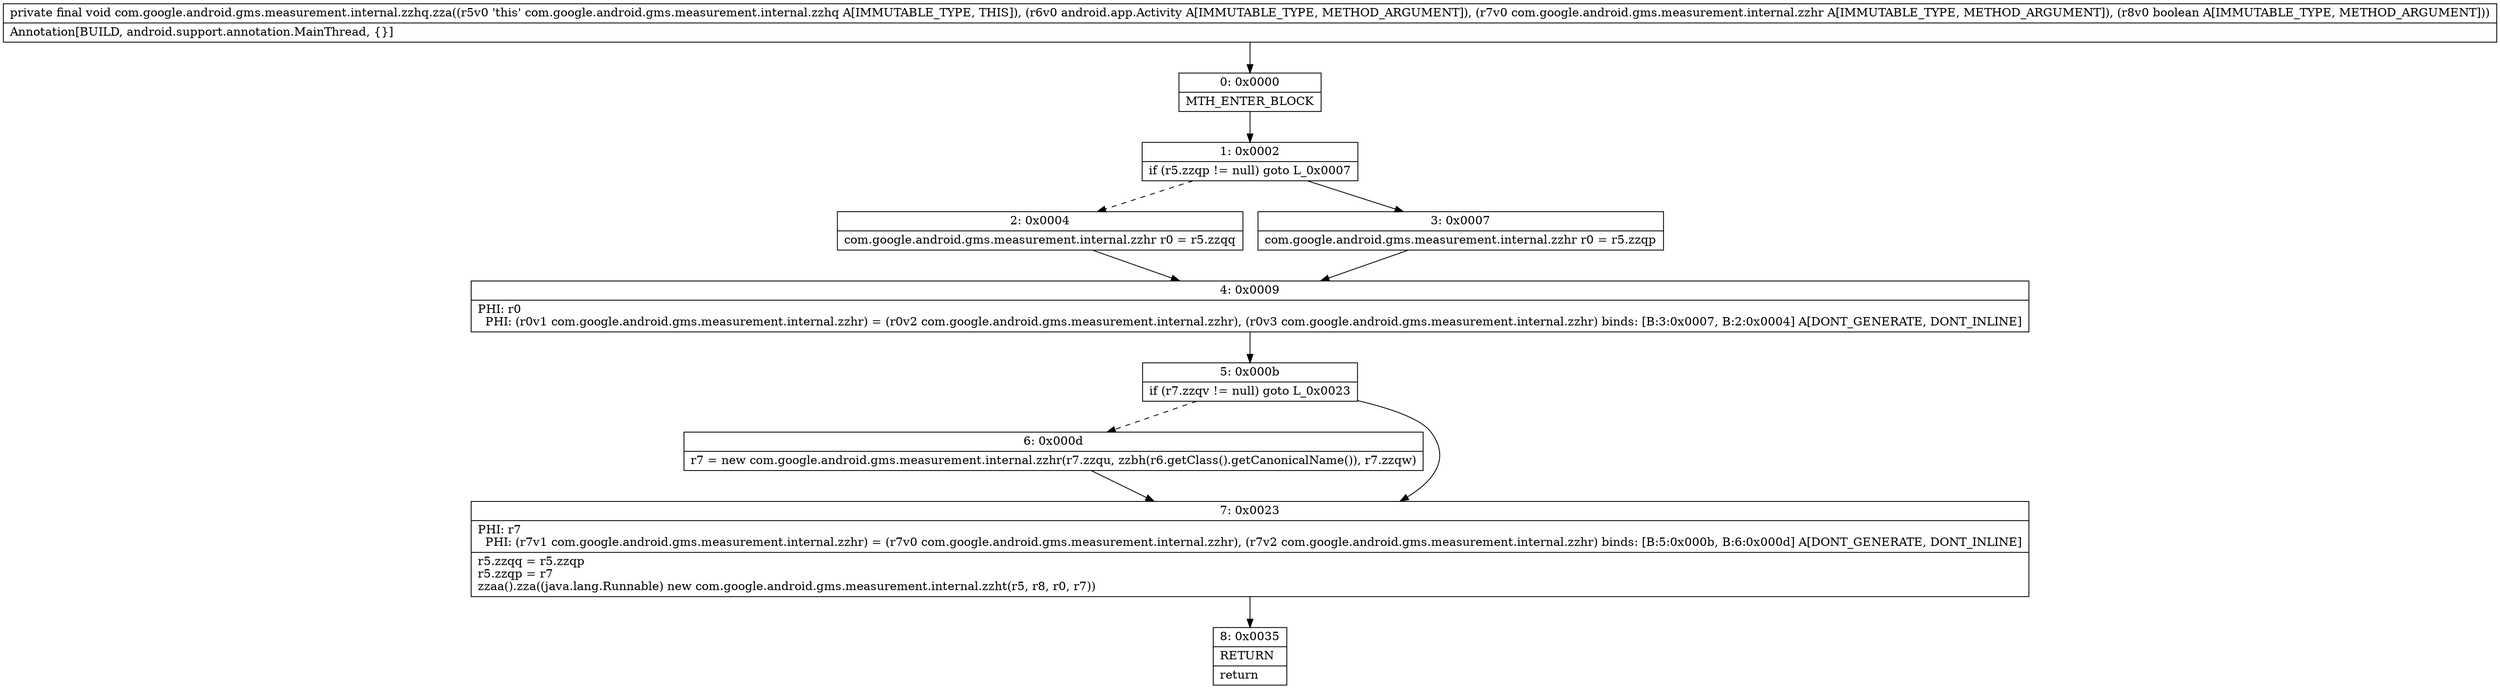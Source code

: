 digraph "CFG forcom.google.android.gms.measurement.internal.zzhq.zza(Landroid\/app\/Activity;Lcom\/google\/android\/gms\/measurement\/internal\/zzhr;Z)V" {
Node_0 [shape=record,label="{0\:\ 0x0000|MTH_ENTER_BLOCK\l}"];
Node_1 [shape=record,label="{1\:\ 0x0002|if (r5.zzqp != null) goto L_0x0007\l}"];
Node_2 [shape=record,label="{2\:\ 0x0004|com.google.android.gms.measurement.internal.zzhr r0 = r5.zzqq\l}"];
Node_3 [shape=record,label="{3\:\ 0x0007|com.google.android.gms.measurement.internal.zzhr r0 = r5.zzqp\l}"];
Node_4 [shape=record,label="{4\:\ 0x0009|PHI: r0 \l  PHI: (r0v1 com.google.android.gms.measurement.internal.zzhr) = (r0v2 com.google.android.gms.measurement.internal.zzhr), (r0v3 com.google.android.gms.measurement.internal.zzhr) binds: [B:3:0x0007, B:2:0x0004] A[DONT_GENERATE, DONT_INLINE]\l}"];
Node_5 [shape=record,label="{5\:\ 0x000b|if (r7.zzqv != null) goto L_0x0023\l}"];
Node_6 [shape=record,label="{6\:\ 0x000d|r7 = new com.google.android.gms.measurement.internal.zzhr(r7.zzqu, zzbh(r6.getClass().getCanonicalName()), r7.zzqw)\l}"];
Node_7 [shape=record,label="{7\:\ 0x0023|PHI: r7 \l  PHI: (r7v1 com.google.android.gms.measurement.internal.zzhr) = (r7v0 com.google.android.gms.measurement.internal.zzhr), (r7v2 com.google.android.gms.measurement.internal.zzhr) binds: [B:5:0x000b, B:6:0x000d] A[DONT_GENERATE, DONT_INLINE]\l|r5.zzqq = r5.zzqp\lr5.zzqp = r7\lzzaa().zza((java.lang.Runnable) new com.google.android.gms.measurement.internal.zzht(r5, r8, r0, r7))\l}"];
Node_8 [shape=record,label="{8\:\ 0x0035|RETURN\l|return\l}"];
MethodNode[shape=record,label="{private final void com.google.android.gms.measurement.internal.zzhq.zza((r5v0 'this' com.google.android.gms.measurement.internal.zzhq A[IMMUTABLE_TYPE, THIS]), (r6v0 android.app.Activity A[IMMUTABLE_TYPE, METHOD_ARGUMENT]), (r7v0 com.google.android.gms.measurement.internal.zzhr A[IMMUTABLE_TYPE, METHOD_ARGUMENT]), (r8v0 boolean A[IMMUTABLE_TYPE, METHOD_ARGUMENT]))  | Annotation[BUILD, android.support.annotation.MainThread, \{\}]\l}"];
MethodNode -> Node_0;
Node_0 -> Node_1;
Node_1 -> Node_2[style=dashed];
Node_1 -> Node_3;
Node_2 -> Node_4;
Node_3 -> Node_4;
Node_4 -> Node_5;
Node_5 -> Node_6[style=dashed];
Node_5 -> Node_7;
Node_6 -> Node_7;
Node_7 -> Node_8;
}

